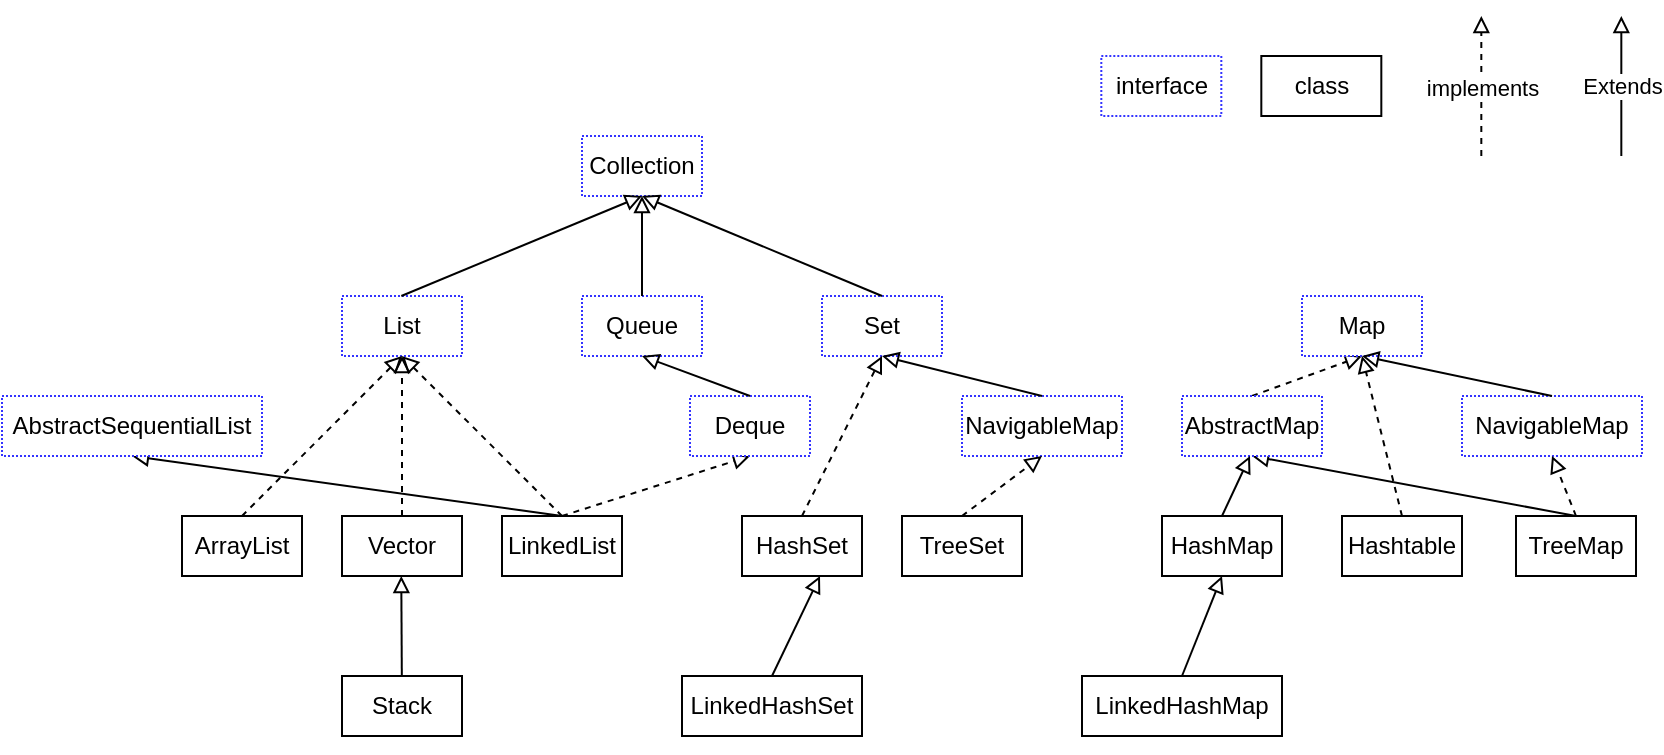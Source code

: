 <mxfile version="25.0.3">
  <diagram name="第 1 页" id="0VuG2D-M9o2dLAz74-ui">
    <mxGraphModel dx="827" dy="458" grid="1" gridSize="10" guides="1" tooltips="1" connect="1" arrows="1" fold="1" page="1" pageScale="1" pageWidth="827" pageHeight="1169" math="0" shadow="0">
      <root>
        <mxCell id="0" />
        <mxCell id="1" parent="0" />
        <mxCell id="9ZMYh-lNKPN5j2IGmPJt-3" value="Collection" style="rounded=0;whiteSpace=wrap;html=1;dashed=1;dashPattern=1 1;strokeColor=#3333FF;align=center;verticalAlign=middle;fontFamily=Helvetica;fontSize=12;fontColor=default;fillColor=default;" parent="1" vertex="1">
          <mxGeometry x="360" y="80" width="60" height="30" as="geometry" />
        </mxCell>
        <mxCell id="9ZMYh-lNKPN5j2IGmPJt-4" value="List" style="rounded=0;whiteSpace=wrap;html=1;dashed=1;strokeColor=#3333FF;dashPattern=1 1;" parent="1" vertex="1">
          <mxGeometry x="240" y="160" width="60" height="30" as="geometry" />
        </mxCell>
        <mxCell id="9ZMYh-lNKPN5j2IGmPJt-7" value="Vector" style="rounded=0;whiteSpace=wrap;html=1;" parent="1" vertex="1">
          <mxGeometry x="240" y="270" width="60" height="30" as="geometry" />
        </mxCell>
        <mxCell id="9ZMYh-lNKPN5j2IGmPJt-8" value="ArrayList" style="rounded=0;whiteSpace=wrap;html=1;" parent="1" vertex="1">
          <mxGeometry x="160" y="270" width="60" height="30" as="geometry" />
        </mxCell>
        <mxCell id="9ZMYh-lNKPN5j2IGmPJt-9" value="LinkedList" style="rounded=0;whiteSpace=wrap;html=1;" parent="1" vertex="1">
          <mxGeometry x="320" y="270" width="60" height="30" as="geometry" />
        </mxCell>
        <mxCell id="9ZMYh-lNKPN5j2IGmPJt-10" value="Queue" style="rounded=0;whiteSpace=wrap;html=1;dashed=1;dashPattern=1 1;strokeColor=#3333FF;align=center;verticalAlign=middle;fontFamily=Helvetica;fontSize=12;fontColor=default;fillColor=default;" parent="1" vertex="1">
          <mxGeometry x="360" y="160" width="60" height="30" as="geometry" />
        </mxCell>
        <mxCell id="9ZMYh-lNKPN5j2IGmPJt-11" value="Set" style="rounded=0;whiteSpace=wrap;html=1;dashed=1;dashPattern=1 1;strokeColor=#3333FF;align=center;verticalAlign=middle;fontFamily=Helvetica;fontSize=12;fontColor=default;fillColor=default;" parent="1" vertex="1">
          <mxGeometry x="480" y="160" width="60" height="30" as="geometry" />
        </mxCell>
        <mxCell id="9ZMYh-lNKPN5j2IGmPJt-19" value="" style="endArrow=block;dashed=1;endFill=0;endSize=6;html=1;rounded=0;entryX=0.5;entryY=1;entryDx=0;entryDy=0;" parent="1" source="9ZMYh-lNKPN5j2IGmPJt-7" target="9ZMYh-lNKPN5j2IGmPJt-4" edge="1">
          <mxGeometry width="160" relative="1" as="geometry">
            <mxPoint x="270" y="240" as="sourcePoint" />
            <mxPoint x="390" y="190" as="targetPoint" />
          </mxGeometry>
        </mxCell>
        <mxCell id="9ZMYh-lNKPN5j2IGmPJt-21" value="" style="endArrow=block;endSize=6;endFill=0;html=1;rounded=0;startSize=3;" parent="1" source="9ZMYh-lNKPN5j2IGmPJt-6" edge="1">
          <mxGeometry width="160" relative="1" as="geometry">
            <mxPoint x="269.66" y="310" as="sourcePoint" />
            <mxPoint x="269.66" y="380" as="targetPoint" />
          </mxGeometry>
        </mxCell>
        <mxCell id="9ZMYh-lNKPN5j2IGmPJt-22" value="Extends" style="endArrow=block;endSize=6;endFill=0;html=1;rounded=0;startSize=3;" parent="1" edge="1">
          <mxGeometry width="160" relative="1" as="geometry">
            <mxPoint x="879.66" y="90" as="sourcePoint" />
            <mxPoint x="879.66" y="20" as="targetPoint" />
          </mxGeometry>
        </mxCell>
        <mxCell id="9ZMYh-lNKPN5j2IGmPJt-23" value="" style="endArrow=block;dashed=1;endFill=0;endSize=6;html=1;rounded=0;entryX=0.5;entryY=0;entryDx=0;entryDy=0;" parent="1" edge="1">
          <mxGeometry width="160" relative="1" as="geometry">
            <mxPoint x="809.66" y="90" as="sourcePoint" />
            <mxPoint x="809.66" y="20" as="targetPoint" />
          </mxGeometry>
        </mxCell>
        <mxCell id="9ZMYh-lNKPN5j2IGmPJt-24" value="implements" style="edgeLabel;html=1;align=center;verticalAlign=middle;resizable=0;points=[];" parent="9ZMYh-lNKPN5j2IGmPJt-23" vertex="1" connectable="0">
          <mxGeometry x="-0.029" relative="1" as="geometry">
            <mxPoint as="offset" />
          </mxGeometry>
        </mxCell>
        <mxCell id="9ZMYh-lNKPN5j2IGmPJt-28" value="" style="endArrow=block;endSize=6;endFill=0;html=1;rounded=0;startSize=3;entryX=0.494;entryY=1;entryDx=0;entryDy=0;entryPerimeter=0;" parent="1" source="9ZMYh-lNKPN5j2IGmPJt-6" target="9ZMYh-lNKPN5j2IGmPJt-7" edge="1">
          <mxGeometry width="160" relative="1" as="geometry">
            <mxPoint x="269.66" y="380" as="sourcePoint" />
            <mxPoint x="269.66" y="310" as="targetPoint" />
          </mxGeometry>
        </mxCell>
        <mxCell id="9ZMYh-lNKPN5j2IGmPJt-6" value="Stack" style="rounded=0;whiteSpace=wrap;html=1;" parent="1" vertex="1">
          <mxGeometry x="240" y="350" width="60" height="30" as="geometry" />
        </mxCell>
        <mxCell id="9ZMYh-lNKPN5j2IGmPJt-29" value="TreeSet" style="rounded=0;whiteSpace=wrap;html=1;" parent="1" vertex="1">
          <mxGeometry x="520" y="270" width="60" height="30" as="geometry" />
        </mxCell>
        <mxCell id="9ZMYh-lNKPN5j2IGmPJt-30" value="HashSet" style="rounded=0;whiteSpace=wrap;html=1;" parent="1" vertex="1">
          <mxGeometry x="440" y="270" width="60" height="30" as="geometry" />
        </mxCell>
        <mxCell id="9ZMYh-lNKPN5j2IGmPJt-31" value="NavigableMap" style="rounded=0;whiteSpace=wrap;html=1;dashed=1;dashPattern=1 1;strokeColor=#3333FF;align=center;verticalAlign=middle;fontFamily=Helvetica;fontSize=12;fontColor=default;fillColor=default;" parent="1" vertex="1">
          <mxGeometry x="550" y="210" width="80" height="30" as="geometry" />
        </mxCell>
        <mxCell id="9ZMYh-lNKPN5j2IGmPJt-32" value="" style="endArrow=block;dashed=1;endFill=0;endSize=6;html=1;rounded=0;exitX=0.5;exitY=0;exitDx=0;exitDy=0;entryX=0.5;entryY=0;entryDx=0;entryDy=0;" parent="1" edge="1" source="9ZMYh-lNKPN5j2IGmPJt-8">
          <mxGeometry width="160" relative="1" as="geometry">
            <mxPoint x="150" y="240" as="sourcePoint" />
            <mxPoint x="270" y="190" as="targetPoint" />
          </mxGeometry>
        </mxCell>
        <mxCell id="9ZMYh-lNKPN5j2IGmPJt-33" value="" style="endArrow=block;endSize=6;endFill=0;html=1;rounded=0;startSize=3;exitX=0.5;exitY=1;exitDx=0;exitDy=0;entryX=0.5;entryY=1;entryDx=0;entryDy=0;" parent="1" edge="1" target="9ZMYh-lNKPN5j2IGmPJt-3">
          <mxGeometry width="160" relative="1" as="geometry">
            <mxPoint x="269.66" y="160" as="sourcePoint" />
            <mxPoint x="269.66" y="110" as="targetPoint" />
          </mxGeometry>
        </mxCell>
        <mxCell id="9ZMYh-lNKPN5j2IGmPJt-35" value="" style="endArrow=block;dashed=1;endFill=0;endSize=6;html=1;rounded=0;entryX=0.5;entryY=1;entryDx=0;entryDy=0;exitX=0.5;exitY=0;exitDx=0;exitDy=0;" parent="1" source="9ZMYh-lNKPN5j2IGmPJt-9" target="9ZMYh-lNKPN5j2IGmPJt-4" edge="1">
          <mxGeometry width="160" relative="1" as="geometry">
            <mxPoint x="310" y="280" as="sourcePoint" />
            <mxPoint x="330" y="180" as="targetPoint" />
          </mxGeometry>
        </mxCell>
        <mxCell id="9ZMYh-lNKPN5j2IGmPJt-36" value="" style="endArrow=block;dashed=1;endFill=0;endSize=6;html=1;rounded=0;entryX=0.5;entryY=1;entryDx=0;entryDy=0;exitX=0.5;exitY=0;exitDx=0;exitDy=0;" parent="1" source="9ZMYh-lNKPN5j2IGmPJt-9" target="9ZMYh-lNKPN5j2IGmPJt-47" edge="1">
          <mxGeometry width="160" relative="1" as="geometry">
            <mxPoint x="320" y="230" as="sourcePoint" />
            <mxPoint x="400" y="200" as="targetPoint" />
          </mxGeometry>
        </mxCell>
        <mxCell id="9ZMYh-lNKPN5j2IGmPJt-37" value="" style="endArrow=block;dashed=1;endFill=0;endSize=6;html=1;rounded=0;entryX=0.5;entryY=1;entryDx=0;entryDy=0;exitX=0.5;exitY=0;exitDx=0;exitDy=0;" parent="1" source="9ZMYh-lNKPN5j2IGmPJt-30" target="9ZMYh-lNKPN5j2IGmPJt-11" edge="1">
          <mxGeometry width="160" relative="1" as="geometry">
            <mxPoint x="470" y="240" as="sourcePoint" />
            <mxPoint x="530" y="220" as="targetPoint" />
          </mxGeometry>
        </mxCell>
        <mxCell id="9ZMYh-lNKPN5j2IGmPJt-39" value="" style="endArrow=block;dashed=1;endFill=0;endSize=6;html=1;rounded=0;entryX=0.5;entryY=1;entryDx=0;entryDy=0;exitX=0.5;exitY=0;exitDx=0;exitDy=0;" parent="1" source="9ZMYh-lNKPN5j2IGmPJt-29" target="9ZMYh-lNKPN5j2IGmPJt-31" edge="1">
          <mxGeometry width="160" relative="1" as="geometry">
            <mxPoint x="550" y="310" as="sourcePoint" />
            <mxPoint x="590" y="260" as="targetPoint" />
          </mxGeometry>
        </mxCell>
        <mxCell id="9ZMYh-lNKPN5j2IGmPJt-42" value="" style="endArrow=block;endSize=6;endFill=0;html=1;rounded=0;startSize=3;entryX=0.5;entryY=0;entryDx=0;entryDy=0;exitX=0.5;exitY=0;exitDx=0;exitDy=0;" parent="1" edge="1" source="3fMEPJPtmQpv--PXm3rG-13">
          <mxGeometry width="160" relative="1" as="geometry">
            <mxPoint x="409" y="340" as="sourcePoint" />
            <mxPoint x="479" y="300" as="targetPoint" />
          </mxGeometry>
        </mxCell>
        <mxCell id="9ZMYh-lNKPN5j2IGmPJt-43" value="interface" style="rounded=0;whiteSpace=wrap;html=1;dashed=1;dashPattern=1 1;strokeColor=#3333FF;align=center;verticalAlign=middle;fontFamily=Helvetica;fontSize=12;fontColor=default;fillColor=default;" parent="1" vertex="1">
          <mxGeometry x="619.66" y="40" width="60" height="30" as="geometry" />
        </mxCell>
        <mxCell id="9ZMYh-lNKPN5j2IGmPJt-44" value="class" style="rounded=0;whiteSpace=wrap;html=1;" parent="1" vertex="1">
          <mxGeometry x="699.66" y="40" width="60" height="30" as="geometry" />
        </mxCell>
        <mxCell id="9ZMYh-lNKPN5j2IGmPJt-45" value="" style="endArrow=block;endSize=6;endFill=0;html=1;rounded=0;startSize=3;exitX=0.5;exitY=1;exitDx=0;exitDy=0;entryX=0.5;entryY=1;entryDx=0;entryDy=0;" parent="1" edge="1" target="9ZMYh-lNKPN5j2IGmPJt-3">
          <mxGeometry width="160" relative="1" as="geometry">
            <mxPoint x="510" y="160" as="sourcePoint" />
            <mxPoint x="390.34" y="120" as="targetPoint" />
          </mxGeometry>
        </mxCell>
        <mxCell id="9ZMYh-lNKPN5j2IGmPJt-46" value="" style="endArrow=block;endSize=6;endFill=0;html=1;rounded=0;startSize=3;entryX=0.5;entryY=0;entryDx=0;entryDy=0;exitX=0.5;exitY=0;exitDx=0;exitDy=0;" parent="1" edge="1" source="9ZMYh-lNKPN5j2IGmPJt-10">
          <mxGeometry width="160" relative="1" as="geometry">
            <mxPoint x="320" y="150" as="sourcePoint" />
            <mxPoint x="390" y="110" as="targetPoint" />
          </mxGeometry>
        </mxCell>
        <mxCell id="9ZMYh-lNKPN5j2IGmPJt-47" value="Deque" style="rounded=0;whiteSpace=wrap;html=1;dashed=1;dashPattern=1 1;strokeColor=#3333FF;align=center;verticalAlign=middle;fontFamily=Helvetica;fontSize=12;fontColor=default;fillColor=default;" parent="1" vertex="1">
          <mxGeometry x="414" y="210" width="60" height="30" as="geometry" />
        </mxCell>
        <mxCell id="9ZMYh-lNKPN5j2IGmPJt-48" value="" style="endArrow=block;dashed=1;endFill=0;endSize=6;html=1;rounded=0;entryX=0.5;entryY=0;entryDx=0;entryDy=0;exitX=0.5;exitY=0;exitDx=0;exitDy=0;" parent="1" edge="1" source="3fMEPJPtmQpv--PXm3rG-17">
          <mxGeometry width="160" relative="1" as="geometry">
            <mxPoint x="710" y="240" as="sourcePoint" />
            <mxPoint x="750" y="190" as="targetPoint" />
          </mxGeometry>
        </mxCell>
        <mxCell id="9ZMYh-lNKPN5j2IGmPJt-50" value="" style="endArrow=block;endSize=6;endFill=0;html=1;rounded=0;startSize=3;entryX=0.5;entryY=0;entryDx=0;entryDy=0;exitX=0.5;exitY=0;exitDx=0;exitDy=0;" parent="1" edge="1" source="9ZMYh-lNKPN5j2IGmPJt-47">
          <mxGeometry width="160" relative="1" as="geometry">
            <mxPoint x="409" y="210" as="sourcePoint" />
            <mxPoint x="390" y="190" as="targetPoint" />
          </mxGeometry>
        </mxCell>
        <mxCell id="9ZMYh-lNKPN5j2IGmPJt-51" value="" style="endArrow=block;endSize=6;endFill=0;html=1;rounded=0;startSize=3;entryX=0.5;entryY=1;entryDx=0;entryDy=0;exitX=0.5;exitY=0;exitDx=0;exitDy=0;" parent="1" edge="1" target="3fMEPJPtmQpv--PXm3rG-17" source="3fMEPJPtmQpv--PXm3rG-21">
          <mxGeometry width="160" relative="1" as="geometry">
            <mxPoint x="897" y="370" as="sourcePoint" />
            <mxPoint x="827" y="410" as="targetPoint" />
          </mxGeometry>
        </mxCell>
        <mxCell id="9ZMYh-lNKPN5j2IGmPJt-52" value="" style="endArrow=block;endSize=6;endFill=0;html=1;rounded=0;startSize=3;entryX=0.5;entryY=1;entryDx=0;entryDy=0;exitX=0.5;exitY=0;exitDx=0;exitDy=0;" parent="1" edge="1" target="3fMEPJPtmQpv--PXm3rG-15" source="3fMEPJPtmQpv--PXm3rG-20">
          <mxGeometry width="160" relative="1" as="geometry">
            <mxPoint x="827" y="350" as="sourcePoint" />
            <mxPoint x="757" y="390" as="targetPoint" />
          </mxGeometry>
        </mxCell>
        <mxCell id="9ZMYh-lNKPN5j2IGmPJt-53" value="" style="endArrow=block;endSize=6;endFill=0;html=1;rounded=0;startSize=3;entryX=0.5;entryY=0;entryDx=0;entryDy=0;exitX=0.5;exitY=0;exitDx=0;exitDy=0;" parent="1" edge="1" source="9ZMYh-lNKPN5j2IGmPJt-31">
          <mxGeometry width="160" relative="1" as="geometry">
            <mxPoint x="564" y="210" as="sourcePoint" />
            <mxPoint x="510" y="190" as="targetPoint" />
          </mxGeometry>
        </mxCell>
        <mxCell id="3fMEPJPtmQpv--PXm3rG-5" value="Hashtable" style="rounded=0;whiteSpace=wrap;html=1;" vertex="1" parent="1">
          <mxGeometry x="740" y="270" width="60" height="30" as="geometry" />
        </mxCell>
        <mxCell id="3fMEPJPtmQpv--PXm3rG-13" value="LinkedHashSet" style="rounded=0;whiteSpace=wrap;html=1;" vertex="1" parent="1">
          <mxGeometry x="410" y="350" width="90" height="30" as="geometry" />
        </mxCell>
        <mxCell id="3fMEPJPtmQpv--PXm3rG-14" value="Map" style="rounded=0;whiteSpace=wrap;html=1;dashed=1;dashPattern=1 1;strokeColor=#3333FF;align=center;verticalAlign=middle;fontFamily=Helvetica;fontSize=12;fontColor=default;fillColor=default;" vertex="1" parent="1">
          <mxGeometry x="720" y="160" width="60" height="30" as="geometry" />
        </mxCell>
        <mxCell id="3fMEPJPtmQpv--PXm3rG-15" value="HashMap" style="rounded=0;whiteSpace=wrap;html=1;" vertex="1" parent="1">
          <mxGeometry x="650" y="270" width="60" height="30" as="geometry" />
        </mxCell>
        <mxCell id="3fMEPJPtmQpv--PXm3rG-16" value="" style="endArrow=block;dashed=1;endFill=0;endSize=6;html=1;rounded=0;entryX=0.5;entryY=1;entryDx=0;entryDy=0;exitX=0.5;exitY=0;exitDx=0;exitDy=0;" edge="1" parent="1" source="3fMEPJPtmQpv--PXm3rG-5" target="3fMEPJPtmQpv--PXm3rG-14">
          <mxGeometry width="160" relative="1" as="geometry">
            <mxPoint x="780" y="280" as="sourcePoint" />
            <mxPoint x="760" y="200" as="targetPoint" />
          </mxGeometry>
        </mxCell>
        <mxCell id="3fMEPJPtmQpv--PXm3rG-17" value="AbstractMap" style="rounded=0;whiteSpace=wrap;html=1;dashed=1;dashPattern=1 1;strokeColor=#3333FF;align=center;verticalAlign=middle;fontFamily=Helvetica;fontSize=12;fontColor=default;fillColor=default;" vertex="1" parent="1">
          <mxGeometry x="660" y="210" width="70" height="30" as="geometry" />
        </mxCell>
        <mxCell id="3fMEPJPtmQpv--PXm3rG-18" value="" style="endArrow=block;endSize=6;endFill=0;html=1;rounded=0;startSize=3;entryX=0.5;entryY=0;entryDx=0;entryDy=0;exitX=0.5;exitY=0;exitDx=0;exitDy=0;" edge="1" parent="1" source="3fMEPJPtmQpv--PXm3rG-15">
          <mxGeometry width="160" relative="1" as="geometry">
            <mxPoint x="670" y="290" as="sourcePoint" />
            <mxPoint x="694" y="240" as="targetPoint" />
          </mxGeometry>
        </mxCell>
        <mxCell id="3fMEPJPtmQpv--PXm3rG-20" value="LinkedHashMap" style="rounded=0;whiteSpace=wrap;html=1;" vertex="1" parent="1">
          <mxGeometry x="610" y="350" width="100" height="30" as="geometry" />
        </mxCell>
        <mxCell id="3fMEPJPtmQpv--PXm3rG-21" value="TreeMap" style="rounded=0;whiteSpace=wrap;html=1;" vertex="1" parent="1">
          <mxGeometry x="827" y="270" width="60" height="30" as="geometry" />
        </mxCell>
        <mxCell id="3fMEPJPtmQpv--PXm3rG-23" value="NavigableMap" style="rounded=0;whiteSpace=wrap;html=1;dashed=1;dashPattern=1 1;strokeColor=#3333FF;align=center;verticalAlign=middle;fontFamily=Helvetica;fontSize=12;fontColor=default;fillColor=default;" vertex="1" parent="1">
          <mxGeometry x="800" y="210" width="90" height="30" as="geometry" />
        </mxCell>
        <mxCell id="3fMEPJPtmQpv--PXm3rG-27" value="" style="endArrow=block;dashed=1;endFill=0;endSize=6;html=1;rounded=0;entryX=0.5;entryY=1;entryDx=0;entryDy=0;exitX=0.5;exitY=0;exitDx=0;exitDy=0;" edge="1" parent="1" source="3fMEPJPtmQpv--PXm3rG-21" target="3fMEPJPtmQpv--PXm3rG-23">
          <mxGeometry width="160" relative="1" as="geometry">
            <mxPoint x="970" y="300" as="sourcePoint" />
            <mxPoint x="930" y="350" as="targetPoint" />
          </mxGeometry>
        </mxCell>
        <mxCell id="3fMEPJPtmQpv--PXm3rG-28" value="" style="endArrow=block;endSize=6;endFill=0;html=1;rounded=0;startSize=3;entryX=0.5;entryY=1;entryDx=0;entryDy=0;" edge="1" parent="1" target="3fMEPJPtmQpv--PXm3rG-34">
          <mxGeometry width="160" relative="1" as="geometry">
            <mxPoint x="350" y="270" as="sourcePoint" />
            <mxPoint x="90" y="290" as="targetPoint" />
          </mxGeometry>
        </mxCell>
        <mxCell id="3fMEPJPtmQpv--PXm3rG-29" value="" style="endArrow=block;endSize=6;endFill=0;html=1;rounded=0;startSize=3;exitX=0.5;exitY=0;exitDx=0;exitDy=0;entryX=0.5;entryY=1;entryDx=0;entryDy=0;" edge="1" parent="1" source="3fMEPJPtmQpv--PXm3rG-23" target="3fMEPJPtmQpv--PXm3rG-14">
          <mxGeometry width="160" relative="1" as="geometry">
            <mxPoint x="910" y="130" as="sourcePoint" />
            <mxPoint x="840" y="170" as="targetPoint" />
          </mxGeometry>
        </mxCell>
        <mxCell id="3fMEPJPtmQpv--PXm3rG-34" value="AbstractSequentialList" style="rounded=0;whiteSpace=wrap;html=1;dashed=1;dashPattern=1 1;strokeColor=#3333FF;align=center;verticalAlign=middle;fontFamily=Helvetica;fontSize=12;fontColor=default;fillColor=default;" vertex="1" parent="1">
          <mxGeometry x="70" y="210" width="130" height="30" as="geometry" />
        </mxCell>
      </root>
    </mxGraphModel>
  </diagram>
</mxfile>
